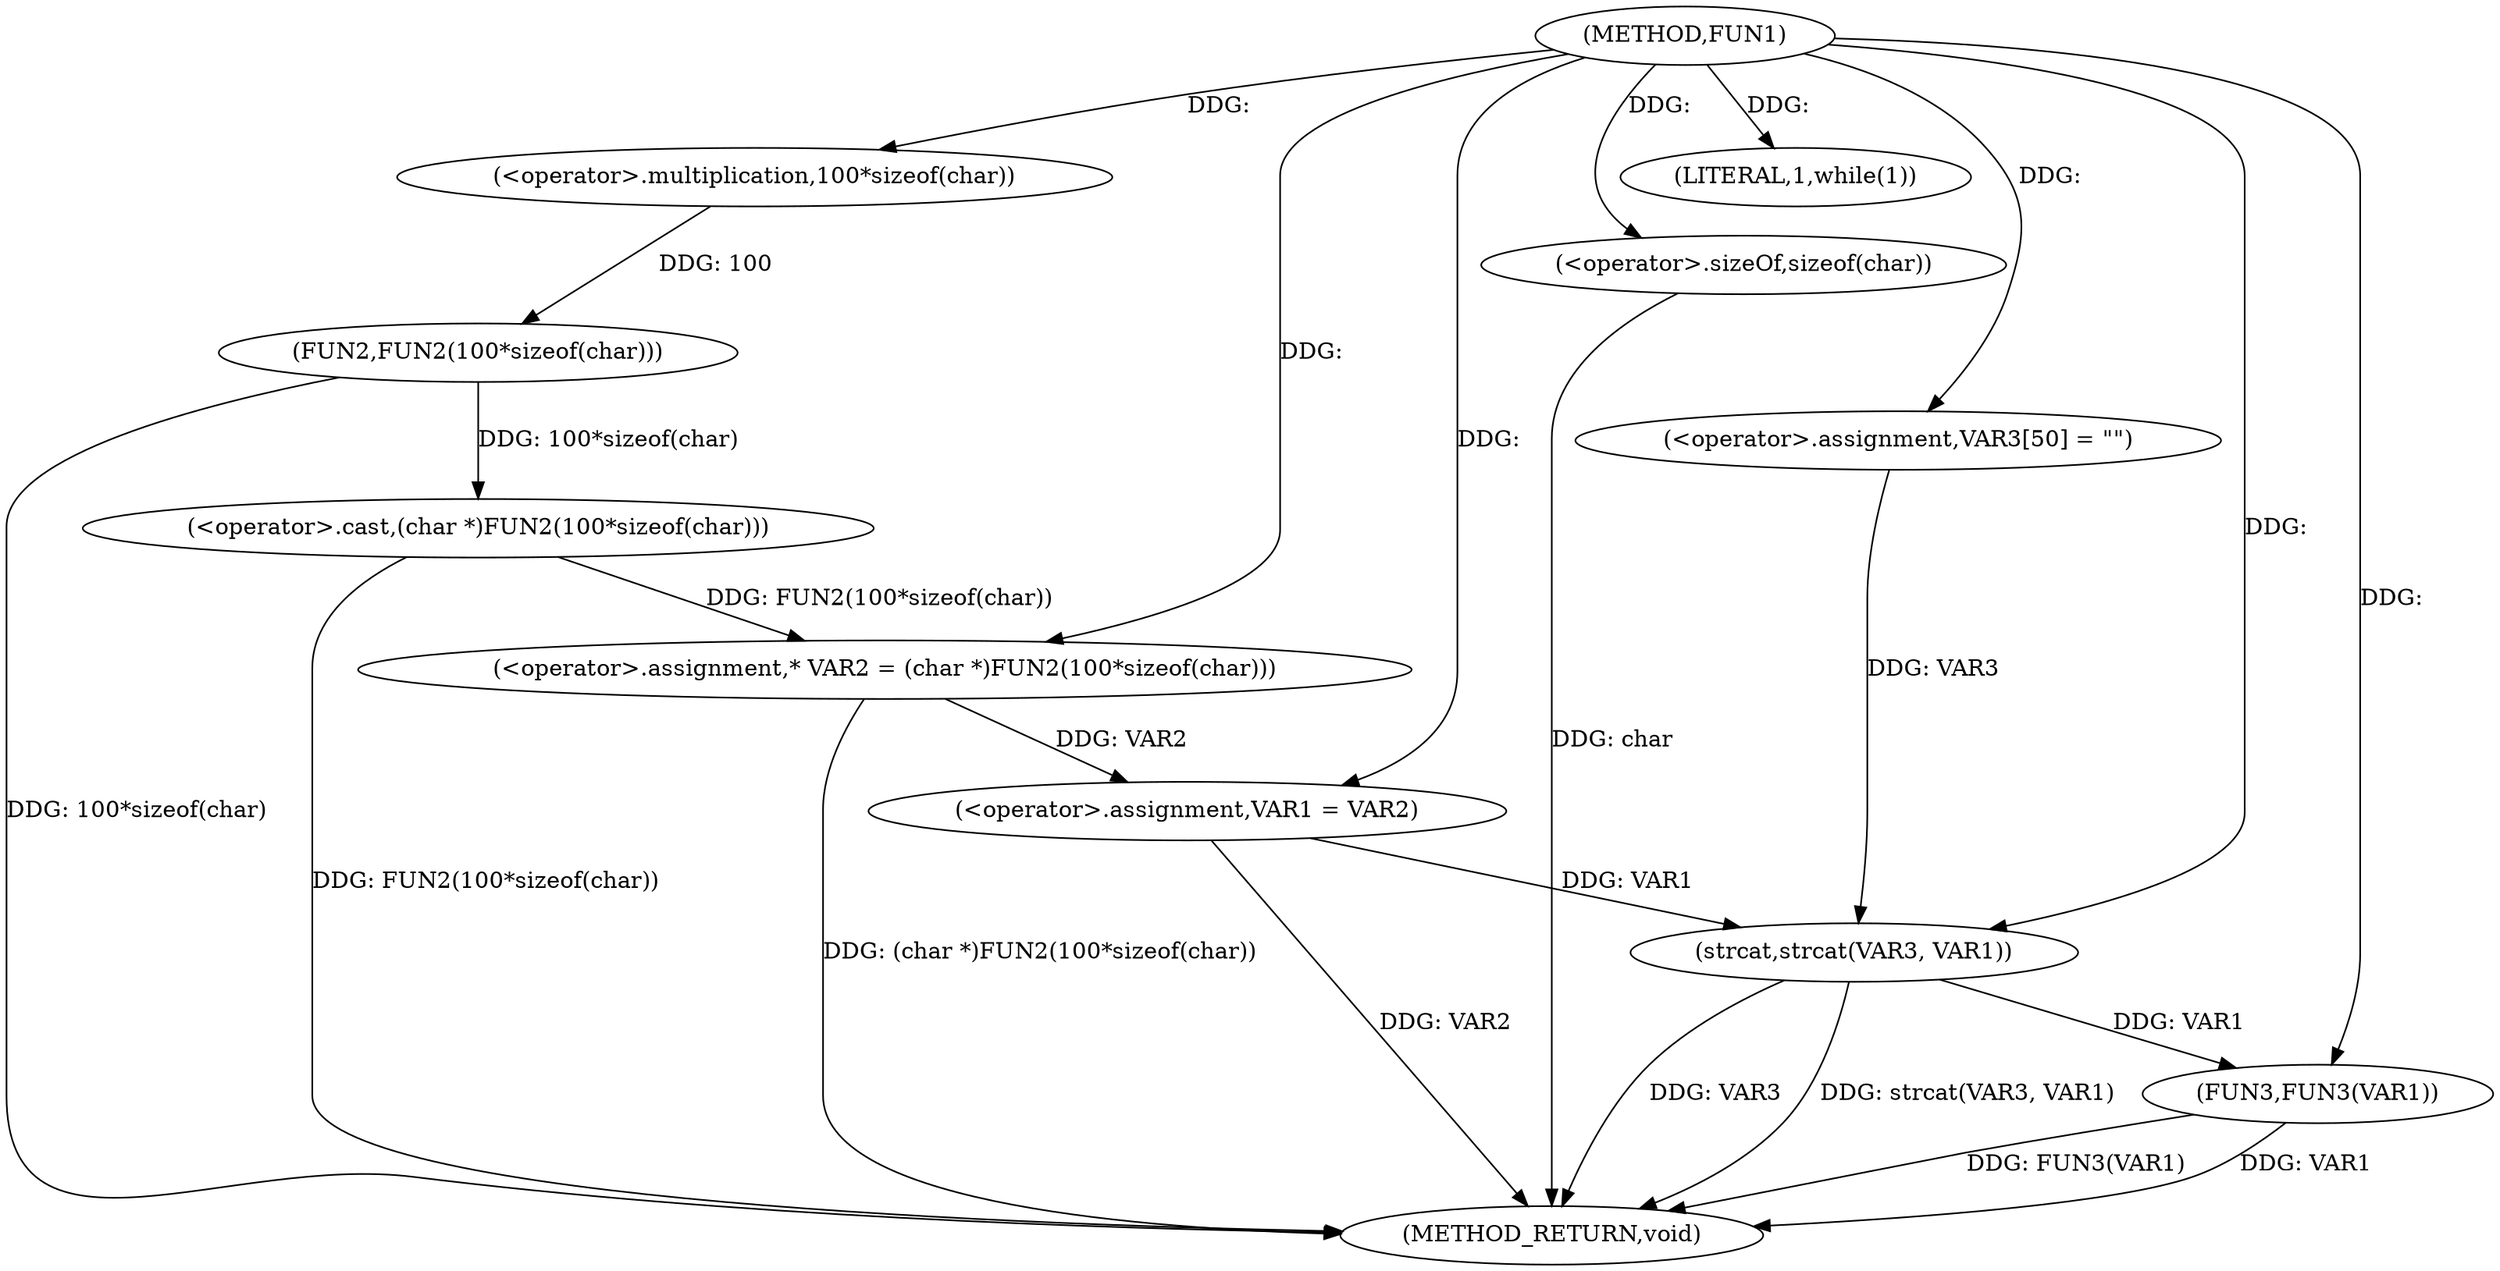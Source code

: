 digraph FUN1 {  
"1000100" [label = "(METHOD,FUN1)" ]
"1000130" [label = "(METHOD_RETURN,void)" ]
"1000104" [label = "(<operator>.assignment,* VAR2 = (char *)FUN2(100*sizeof(char)))" ]
"1000106" [label = "(<operator>.cast,(char *)FUN2(100*sizeof(char)))" ]
"1000108" [label = "(FUN2,FUN2(100*sizeof(char)))" ]
"1000109" [label = "(<operator>.multiplication,100*sizeof(char))" ]
"1000111" [label = "(<operator>.sizeOf,sizeof(char))" ]
"1000113" [label = "(<operator>.assignment,VAR1 = VAR2)" ]
"1000117" [label = "(LITERAL,1,while(1))" ]
"1000122" [label = "(<operator>.assignment,VAR3[50] = \"\")" ]
"1000125" [label = "(strcat,strcat(VAR3, VAR1))" ]
"1000128" [label = "(FUN3,FUN3(VAR1))" ]
  "1000125" -> "1000130"  [ label = "DDG: VAR3"] 
  "1000125" -> "1000130"  [ label = "DDG: strcat(VAR3, VAR1)"] 
  "1000106" -> "1000130"  [ label = "DDG: FUN2(100*sizeof(char))"] 
  "1000128" -> "1000130"  [ label = "DDG: VAR1"] 
  "1000113" -> "1000130"  [ label = "DDG: VAR2"] 
  "1000111" -> "1000130"  [ label = "DDG: char"] 
  "1000128" -> "1000130"  [ label = "DDG: FUN3(VAR1)"] 
  "1000104" -> "1000130"  [ label = "DDG: (char *)FUN2(100*sizeof(char))"] 
  "1000108" -> "1000130"  [ label = "DDG: 100*sizeof(char)"] 
  "1000106" -> "1000104"  [ label = "DDG: FUN2(100*sizeof(char))"] 
  "1000100" -> "1000104"  [ label = "DDG: "] 
  "1000108" -> "1000106"  [ label = "DDG: 100*sizeof(char)"] 
  "1000109" -> "1000108"  [ label = "DDG: 100"] 
  "1000100" -> "1000109"  [ label = "DDG: "] 
  "1000100" -> "1000111"  [ label = "DDG: "] 
  "1000104" -> "1000113"  [ label = "DDG: VAR2"] 
  "1000100" -> "1000113"  [ label = "DDG: "] 
  "1000100" -> "1000117"  [ label = "DDG: "] 
  "1000100" -> "1000122"  [ label = "DDG: "] 
  "1000122" -> "1000125"  [ label = "DDG: VAR3"] 
  "1000100" -> "1000125"  [ label = "DDG: "] 
  "1000113" -> "1000125"  [ label = "DDG: VAR1"] 
  "1000125" -> "1000128"  [ label = "DDG: VAR1"] 
  "1000100" -> "1000128"  [ label = "DDG: "] 
}
